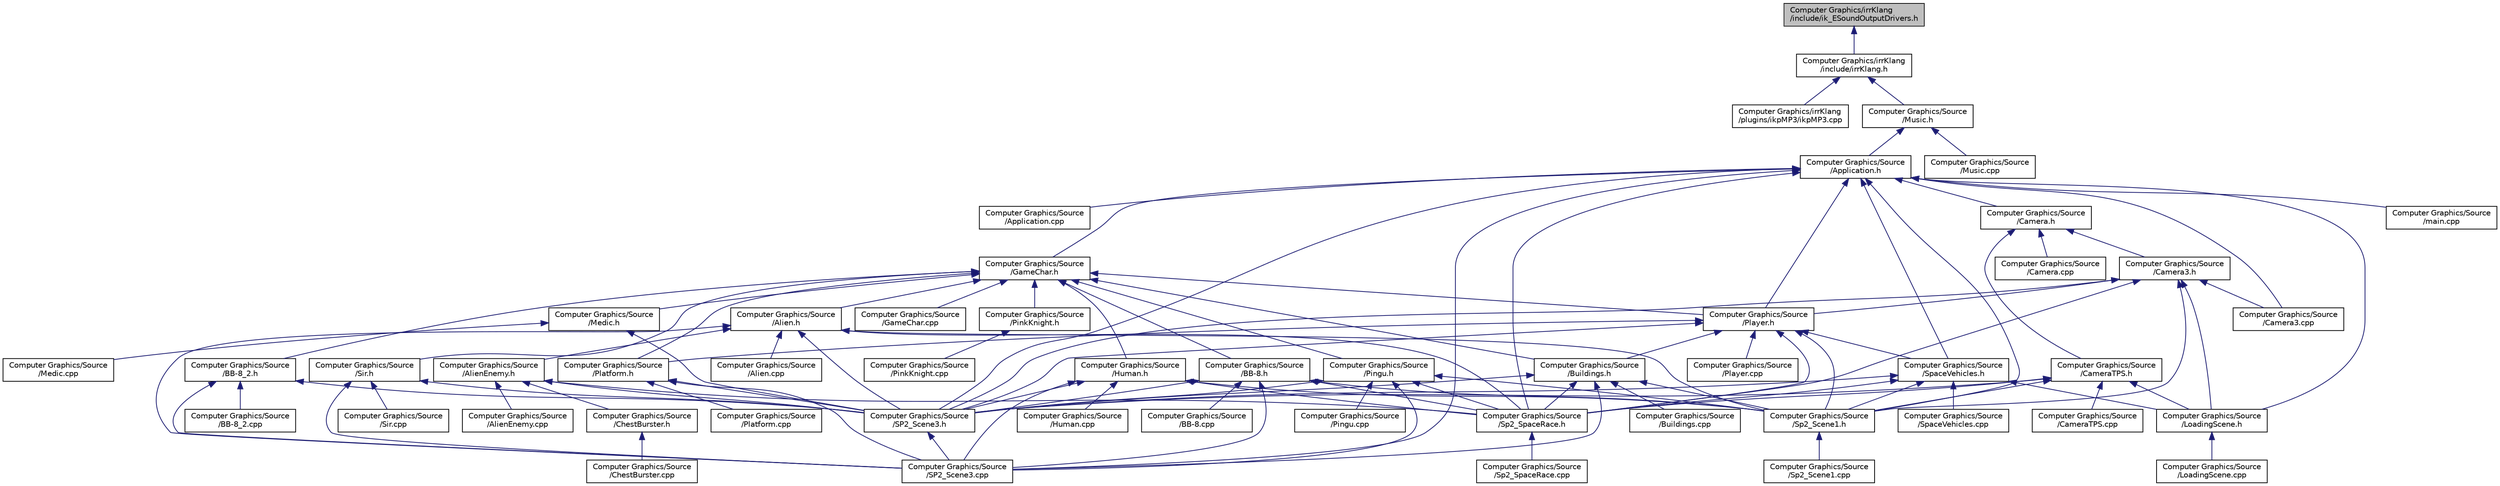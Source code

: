 digraph "Computer Graphics/irrKlang/include/ik_ESoundOutputDrivers.h"
{
  bgcolor="transparent";
  edge [fontname="Helvetica",fontsize="10",labelfontname="Helvetica",labelfontsize="10"];
  node [fontname="Helvetica",fontsize="10",shape=record];
  Node1 [label="Computer Graphics/irrKlang\l/include/ik_ESoundOutputDrivers.h",height=0.2,width=0.4,color="black", fillcolor="grey75", style="filled", fontcolor="black"];
  Node1 -> Node2 [dir="back",color="midnightblue",fontsize="10",style="solid",fontname="Helvetica"];
  Node2 [label="Computer Graphics/irrKlang\l/include/irrKlang.h",height=0.2,width=0.4,color="black",URL="$irrKlang_8h.html",tooltip="Library for music. "];
  Node2 -> Node3 [dir="back",color="midnightblue",fontsize="10",style="solid",fontname="Helvetica"];
  Node3 [label="Computer Graphics/irrKlang\l/plugins/ikpMP3/ikpMP3.cpp",height=0.2,width=0.4,color="black",URL="$ikpMP3_8cpp.html"];
  Node2 -> Node4 [dir="back",color="midnightblue",fontsize="10",style="solid",fontname="Helvetica"];
  Node4 [label="Computer Graphics/Source\l/Music.h",height=0.2,width=0.4,color="black",URL="$Music_8h.html",tooltip="Class to define the music. "];
  Node4 -> Node5 [dir="back",color="midnightblue",fontsize="10",style="solid",fontname="Helvetica"];
  Node5 [label="Computer Graphics/Source\l/Application.h",height=0.2,width=0.4,color="black",URL="$Application_8h.html",tooltip="Class to define Application. "];
  Node5 -> Node6 [dir="back",color="midnightblue",fontsize="10",style="solid",fontname="Helvetica"];
  Node6 [label="Computer Graphics/Source\l/Application.cpp",height=0.2,width=0.4,color="black",URL="$Application_8cpp.html"];
  Node5 -> Node7 [dir="back",color="midnightblue",fontsize="10",style="solid",fontname="Helvetica"];
  Node7 [label="Computer Graphics/Source\l/Player.h",height=0.2,width=0.4,color="black",URL="$Player_8h.html",tooltip="Class to define the player for the game while inheriting from GameChar. "];
  Node7 -> Node8 [dir="back",color="midnightblue",fontsize="10",style="solid",fontname="Helvetica"];
  Node8 [label="Computer Graphics/Source\l/Buildings.h",height=0.2,width=0.4,color="black",URL="$Buildings_8h.html",tooltip="Class to define the Buildings inheriting from GameChar. "];
  Node8 -> Node9 [dir="back",color="midnightblue",fontsize="10",style="solid",fontname="Helvetica"];
  Node9 [label="Computer Graphics/Source\l/Buildings.cpp",height=0.2,width=0.4,color="black",URL="$Buildings_8cpp.html"];
  Node8 -> Node10 [dir="back",color="midnightblue",fontsize="10",style="solid",fontname="Helvetica"];
  Node10 [label="Computer Graphics/Source\l/Sp2_Scene1.h",height=0.2,width=0.4,color="black",URL="$Sp2__Scene1_8h.html",tooltip="Class to define Scene1 of the game. "];
  Node10 -> Node11 [dir="back",color="midnightblue",fontsize="10",style="solid",fontname="Helvetica"];
  Node11 [label="Computer Graphics/Source\l/Sp2_Scene1.cpp",height=0.2,width=0.4,color="black",URL="$Sp2__Scene1_8cpp.html"];
  Node8 -> Node12 [dir="back",color="midnightblue",fontsize="10",style="solid",fontname="Helvetica"];
  Node12 [label="Computer Graphics/Source\l/SP2_Scene3.h",height=0.2,width=0.4,color="black",URL="$SP2__Scene3_8h.html",tooltip="Scene class. "];
  Node12 -> Node13 [dir="back",color="midnightblue",fontsize="10",style="solid",fontname="Helvetica"];
  Node13 [label="Computer Graphics/Source\l/SP2_Scene3.cpp",height=0.2,width=0.4,color="black",URL="$SP2__Scene3_8cpp.html",tooltip="Scene class. "];
  Node8 -> Node13 [dir="back",color="midnightblue",fontsize="10",style="solid",fontname="Helvetica"];
  Node8 -> Node14 [dir="back",color="midnightblue",fontsize="10",style="solid",fontname="Helvetica"];
  Node14 [label="Computer Graphics/Source\l/Sp2_SpaceRace.h",height=0.2,width=0.4,color="black",URL="$Sp2__SpaceRace_8h.html",tooltip="Class to define the Space Race Scene. "];
  Node14 -> Node15 [dir="back",color="midnightblue",fontsize="10",style="solid",fontname="Helvetica"];
  Node15 [label="Computer Graphics/Source\l/Sp2_SpaceRace.cpp",height=0.2,width=0.4,color="black",URL="$Sp2__SpaceRace_8cpp.html"];
  Node7 -> Node16 [dir="back",color="midnightblue",fontsize="10",style="solid",fontname="Helvetica"];
  Node16 [label="Computer Graphics/Source\l/SpaceVehicles.h",height=0.2,width=0.4,color="black",URL="$SpaceVehicles_8h.html",tooltip="Class to define Space Vehicles. "];
  Node16 -> Node17 [dir="back",color="midnightblue",fontsize="10",style="solid",fontname="Helvetica"];
  Node17 [label="Computer Graphics/Source\l/LoadingScene.h",height=0.2,width=0.4,color="black",URL="$LoadingScene_8h.html",tooltip="Class to define the loading of scenes. "];
  Node17 -> Node18 [dir="back",color="midnightblue",fontsize="10",style="solid",fontname="Helvetica"];
  Node18 [label="Computer Graphics/Source\l/LoadingScene.cpp",height=0.2,width=0.4,color="black",URL="$LoadingScene_8cpp.html"];
  Node16 -> Node10 [dir="back",color="midnightblue",fontsize="10",style="solid",fontname="Helvetica"];
  Node16 -> Node12 [dir="back",color="midnightblue",fontsize="10",style="solid",fontname="Helvetica"];
  Node16 -> Node14 [dir="back",color="midnightblue",fontsize="10",style="solid",fontname="Helvetica"];
  Node16 -> Node19 [dir="back",color="midnightblue",fontsize="10",style="solid",fontname="Helvetica"];
  Node19 [label="Computer Graphics/Source\l/SpaceVehicles.cpp",height=0.2,width=0.4,color="black",URL="$SpaceVehicles_8cpp.html"];
  Node7 -> Node20 [dir="back",color="midnightblue",fontsize="10",style="solid",fontname="Helvetica"];
  Node20 [label="Computer Graphics/Source\l/Platform.h",height=0.2,width=0.4,color="black",URL="$Platform_8h.html",tooltip="Class to define platform while inheriting from GameChar. "];
  Node20 -> Node21 [dir="back",color="midnightblue",fontsize="10",style="solid",fontname="Helvetica"];
  Node21 [label="Computer Graphics/Source\l/Platform.cpp",height=0.2,width=0.4,color="black",URL="$Platform_8cpp.html",tooltip="This contains all of the functions in Platform Class. "];
  Node20 -> Node12 [dir="back",color="midnightblue",fontsize="10",style="solid",fontname="Helvetica"];
  Node20 -> Node13 [dir="back",color="midnightblue",fontsize="10",style="solid",fontname="Helvetica"];
  Node7 -> Node22 [dir="back",color="midnightblue",fontsize="10",style="solid",fontname="Helvetica"];
  Node22 [label="Computer Graphics/Source\l/Player.cpp",height=0.2,width=0.4,color="black",URL="$Player_8cpp.html"];
  Node7 -> Node10 [dir="back",color="midnightblue",fontsize="10",style="solid",fontname="Helvetica"];
  Node7 -> Node12 [dir="back",color="midnightblue",fontsize="10",style="solid",fontname="Helvetica"];
  Node7 -> Node14 [dir="back",color="midnightblue",fontsize="10",style="solid",fontname="Helvetica"];
  Node5 -> Node23 [dir="back",color="midnightblue",fontsize="10",style="solid",fontname="Helvetica"];
  Node23 [label="Computer Graphics/Source\l/Camera.h",height=0.2,width=0.4,color="black",URL="$Camera_8h.html",tooltip="Class to define the camera. "];
  Node23 -> Node24 [dir="back",color="midnightblue",fontsize="10",style="solid",fontname="Helvetica"];
  Node24 [label="Computer Graphics/Source\l/Camera3.h",height=0.2,width=0.4,color="black",URL="$Camera3_8h.html",tooltip="Class to define the third type of camera. "];
  Node24 -> Node7 [dir="back",color="midnightblue",fontsize="10",style="solid",fontname="Helvetica"];
  Node24 -> Node25 [dir="back",color="midnightblue",fontsize="10",style="solid",fontname="Helvetica"];
  Node25 [label="Computer Graphics/Source\l/Camera3.cpp",height=0.2,width=0.4,color="black",URL="$Camera3_8cpp.html"];
  Node24 -> Node17 [dir="back",color="midnightblue",fontsize="10",style="solid",fontname="Helvetica"];
  Node24 -> Node10 [dir="back",color="midnightblue",fontsize="10",style="solid",fontname="Helvetica"];
  Node24 -> Node12 [dir="back",color="midnightblue",fontsize="10",style="solid",fontname="Helvetica"];
  Node24 -> Node14 [dir="back",color="midnightblue",fontsize="10",style="solid",fontname="Helvetica"];
  Node23 -> Node26 [dir="back",color="midnightblue",fontsize="10",style="solid",fontname="Helvetica"];
  Node26 [label="Computer Graphics/Source\l/Camera.cpp",height=0.2,width=0.4,color="black",URL="$Camera_8cpp.html"];
  Node23 -> Node27 [dir="back",color="midnightblue",fontsize="10",style="solid",fontname="Helvetica"];
  Node27 [label="Computer Graphics/Source\l/CameraTPS.h",height=0.2,width=0.4,color="black",URL="$CameraTPS_8h.html",tooltip="Class to define the second type of camera. "];
  Node27 -> Node28 [dir="back",color="midnightblue",fontsize="10",style="solid",fontname="Helvetica"];
  Node28 [label="Computer Graphics/Source\l/CameraTPS.cpp",height=0.2,width=0.4,color="black",URL="$CameraTPS_8cpp.html"];
  Node27 -> Node17 [dir="back",color="midnightblue",fontsize="10",style="solid",fontname="Helvetica"];
  Node27 -> Node10 [dir="back",color="midnightblue",fontsize="10",style="solid",fontname="Helvetica"];
  Node27 -> Node12 [dir="back",color="midnightblue",fontsize="10",style="solid",fontname="Helvetica"];
  Node27 -> Node14 [dir="back",color="midnightblue",fontsize="10",style="solid",fontname="Helvetica"];
  Node5 -> Node25 [dir="back",color="midnightblue",fontsize="10",style="solid",fontname="Helvetica"];
  Node5 -> Node29 [dir="back",color="midnightblue",fontsize="10",style="solid",fontname="Helvetica"];
  Node29 [label="Computer Graphics/Source\l/GameChar.h",height=0.2,width=0.4,color="black",URL="$GameChar_8h.html",tooltip="Class to define GameChar. "];
  Node29 -> Node30 [dir="back",color="midnightblue",fontsize="10",style="solid",fontname="Helvetica"];
  Node30 [label="Computer Graphics/Source\l/Alien.h",height=0.2,width=0.4,color="black",URL="$Alien_8h.html",tooltip="Class to define alien while inheriting from GameChar. "];
  Node30 -> Node31 [dir="back",color="midnightblue",fontsize="10",style="solid",fontname="Helvetica"];
  Node31 [label="Computer Graphics/Source\l/Alien.cpp",height=0.2,width=0.4,color="black",URL="$Alien_8cpp.html"];
  Node30 -> Node32 [dir="back",color="midnightblue",fontsize="10",style="solid",fontname="Helvetica"];
  Node32 [label="Computer Graphics/Source\l/AlienEnemy.h",height=0.2,width=0.4,color="black",URL="$AlienEnemy_8h.html",tooltip="Functions of Alien. "];
  Node32 -> Node33 [dir="back",color="midnightblue",fontsize="10",style="solid",fontname="Helvetica"];
  Node33 [label="Computer Graphics/Source\l/AlienEnemy.cpp",height=0.2,width=0.4,color="black",URL="$AlienEnemy_8cpp.html"];
  Node32 -> Node34 [dir="back",color="midnightblue",fontsize="10",style="solid",fontname="Helvetica"];
  Node34 [label="Computer Graphics/Source\l/ChestBurster.h",height=0.2,width=0.4,color="black",URL="$ChestBurster_8h.html"];
  Node34 -> Node35 [dir="back",color="midnightblue",fontsize="10",style="solid",fontname="Helvetica"];
  Node35 [label="Computer Graphics/Source\l/ChestBurster.cpp",height=0.2,width=0.4,color="black",URL="$ChestBurster_8cpp.html"];
  Node32 -> Node12 [dir="back",color="midnightblue",fontsize="10",style="solid",fontname="Helvetica"];
  Node32 -> Node14 [dir="back",color="midnightblue",fontsize="10",style="solid",fontname="Helvetica"];
  Node30 -> Node10 [dir="back",color="midnightblue",fontsize="10",style="solid",fontname="Helvetica"];
  Node30 -> Node12 [dir="back",color="midnightblue",fontsize="10",style="solid",fontname="Helvetica"];
  Node30 -> Node13 [dir="back",color="midnightblue",fontsize="10",style="solid",fontname="Helvetica"];
  Node30 -> Node14 [dir="back",color="midnightblue",fontsize="10",style="solid",fontname="Helvetica"];
  Node29 -> Node36 [dir="back",color="midnightblue",fontsize="10",style="solid",fontname="Helvetica"];
  Node36 [label="Computer Graphics/Source\l/BB-8.h",height=0.2,width=0.4,color="black",URL="$BB-8_8h.html",tooltip="Class to define a BB8 NPC inheriting from GameChar. "];
  Node36 -> Node37 [dir="back",color="midnightblue",fontsize="10",style="solid",fontname="Helvetica"];
  Node37 [label="Computer Graphics/Source\l/BB-8.cpp",height=0.2,width=0.4,color="black",URL="$BB-8_8cpp.html",tooltip="This contains all of the functions in the BB-8 class. "];
  Node36 -> Node10 [dir="back",color="midnightblue",fontsize="10",style="solid",fontname="Helvetica"];
  Node36 -> Node12 [dir="back",color="midnightblue",fontsize="10",style="solid",fontname="Helvetica"];
  Node36 -> Node13 [dir="back",color="midnightblue",fontsize="10",style="solid",fontname="Helvetica"];
  Node36 -> Node14 [dir="back",color="midnightblue",fontsize="10",style="solid",fontname="Helvetica"];
  Node29 -> Node38 [dir="back",color="midnightblue",fontsize="10",style="solid",fontname="Helvetica"];
  Node38 [label="Computer Graphics/Source\l/BB-8_2.h",height=0.2,width=0.4,color="black",URL="$BB-8__2_8h.html",tooltip="Class to define another version of BB-8 NPC inheriting from GameChar. "];
  Node38 -> Node39 [dir="back",color="midnightblue",fontsize="10",style="solid",fontname="Helvetica"];
  Node39 [label="Computer Graphics/Source\l/BB-8_2.cpp",height=0.2,width=0.4,color="black",URL="$BB-8__2_8cpp.html",tooltip="This contains all of the functions in the second version of BB-8 class. "];
  Node38 -> Node12 [dir="back",color="midnightblue",fontsize="10",style="solid",fontname="Helvetica"];
  Node38 -> Node13 [dir="back",color="midnightblue",fontsize="10",style="solid",fontname="Helvetica"];
  Node29 -> Node8 [dir="back",color="midnightblue",fontsize="10",style="solid",fontname="Helvetica"];
  Node29 -> Node7 [dir="back",color="midnightblue",fontsize="10",style="solid",fontname="Helvetica"];
  Node29 -> Node40 [dir="back",color="midnightblue",fontsize="10",style="solid",fontname="Helvetica"];
  Node40 [label="Computer Graphics/Source\l/GameChar.cpp",height=0.2,width=0.4,color="black",URL="$GameChar_8cpp.html"];
  Node29 -> Node41 [dir="back",color="midnightblue",fontsize="10",style="solid",fontname="Helvetica"];
  Node41 [label="Computer Graphics/Source\l/Human.h",height=0.2,width=0.4,color="black",URL="$Human_8h.html",tooltip="Class to define Human type of NPCs. "];
  Node41 -> Node42 [dir="back",color="midnightblue",fontsize="10",style="solid",fontname="Helvetica"];
  Node42 [label="Computer Graphics/Source\l/Human.cpp",height=0.2,width=0.4,color="black",URL="$Human_8cpp.html"];
  Node41 -> Node10 [dir="back",color="midnightblue",fontsize="10",style="solid",fontname="Helvetica"];
  Node41 -> Node12 [dir="back",color="midnightblue",fontsize="10",style="solid",fontname="Helvetica"];
  Node41 -> Node13 [dir="back",color="midnightblue",fontsize="10",style="solid",fontname="Helvetica"];
  Node41 -> Node14 [dir="back",color="midnightblue",fontsize="10",style="solid",fontname="Helvetica"];
  Node29 -> Node43 [dir="back",color="midnightblue",fontsize="10",style="solid",fontname="Helvetica"];
  Node43 [label="Computer Graphics/Source\l/Medic.h",height=0.2,width=0.4,color="black",URL="$Medic_8h.html",tooltip="Class to define Medic NPC while inheriting from GameChar. "];
  Node43 -> Node44 [dir="back",color="midnightblue",fontsize="10",style="solid",fontname="Helvetica"];
  Node44 [label="Computer Graphics/Source\l/Medic.cpp",height=0.2,width=0.4,color="black",URL="$Medic_8cpp.html"];
  Node43 -> Node12 [dir="back",color="midnightblue",fontsize="10",style="solid",fontname="Helvetica"];
  Node29 -> Node45 [dir="back",color="midnightblue",fontsize="10",style="solid",fontname="Helvetica"];
  Node45 [label="Computer Graphics/Source\l/Pingu.h",height=0.2,width=0.4,color="black",URL="$Pingu_8h.html",tooltip="Class to define Pingu NPC inheriting from GameChar. "];
  Node45 -> Node46 [dir="back",color="midnightblue",fontsize="10",style="solid",fontname="Helvetica"];
  Node46 [label="Computer Graphics/Source\l/Pingu.cpp",height=0.2,width=0.4,color="black",URL="$Pingu_8cpp.html",tooltip="This contains all of the functions in Pingu class. "];
  Node45 -> Node10 [dir="back",color="midnightblue",fontsize="10",style="solid",fontname="Helvetica"];
  Node45 -> Node12 [dir="back",color="midnightblue",fontsize="10",style="solid",fontname="Helvetica"];
  Node45 -> Node13 [dir="back",color="midnightblue",fontsize="10",style="solid",fontname="Helvetica"];
  Node45 -> Node14 [dir="back",color="midnightblue",fontsize="10",style="solid",fontname="Helvetica"];
  Node29 -> Node47 [dir="back",color="midnightblue",fontsize="10",style="solid",fontname="Helvetica"];
  Node47 [label="Computer Graphics/Source\l/PinkKnight.h",height=0.2,width=0.4,color="black",URL="$PinkKnight_8h.html",tooltip="Class to define PinkKnight while inheriting from GameChar. "];
  Node47 -> Node48 [dir="back",color="midnightblue",fontsize="10",style="solid",fontname="Helvetica"];
  Node48 [label="Computer Graphics/Source\l/PinkKnight.cpp",height=0.2,width=0.4,color="black",URL="$PinkKnight_8cpp.html"];
  Node29 -> Node20 [dir="back",color="midnightblue",fontsize="10",style="solid",fontname="Helvetica"];
  Node29 -> Node49 [dir="back",color="midnightblue",fontsize="10",style="solid",fontname="Helvetica"];
  Node49 [label="Computer Graphics/Source\l/Sir.h",height=0.2,width=0.4,color="black",URL="$Sir_8h.html",tooltip="Class to define a Sir NPC inheriting from GameChar. "];
  Node49 -> Node50 [dir="back",color="midnightblue",fontsize="10",style="solid",fontname="Helvetica"];
  Node50 [label="Computer Graphics/Source\l/Sir.cpp",height=0.2,width=0.4,color="black",URL="$Sir_8cpp.html",tooltip="This contains all of the functions in Sir class. "];
  Node49 -> Node12 [dir="back",color="midnightblue",fontsize="10",style="solid",fontname="Helvetica"];
  Node49 -> Node13 [dir="back",color="midnightblue",fontsize="10",style="solid",fontname="Helvetica"];
  Node5 -> Node17 [dir="back",color="midnightblue",fontsize="10",style="solid",fontname="Helvetica"];
  Node5 -> Node16 [dir="back",color="midnightblue",fontsize="10",style="solid",fontname="Helvetica"];
  Node5 -> Node51 [dir="back",color="midnightblue",fontsize="10",style="solid",fontname="Helvetica"];
  Node51 [label="Computer Graphics/Source\l/main.cpp",height=0.2,width=0.4,color="black",URL="$main_8cpp.html"];
  Node5 -> Node10 [dir="back",color="midnightblue",fontsize="10",style="solid",fontname="Helvetica"];
  Node5 -> Node12 [dir="back",color="midnightblue",fontsize="10",style="solid",fontname="Helvetica"];
  Node5 -> Node13 [dir="back",color="midnightblue",fontsize="10",style="solid",fontname="Helvetica"];
  Node5 -> Node14 [dir="back",color="midnightblue",fontsize="10",style="solid",fontname="Helvetica"];
  Node4 -> Node52 [dir="back",color="midnightblue",fontsize="10",style="solid",fontname="Helvetica"];
  Node52 [label="Computer Graphics/Source\l/Music.cpp",height=0.2,width=0.4,color="black",URL="$Music_8cpp.html"];
}
